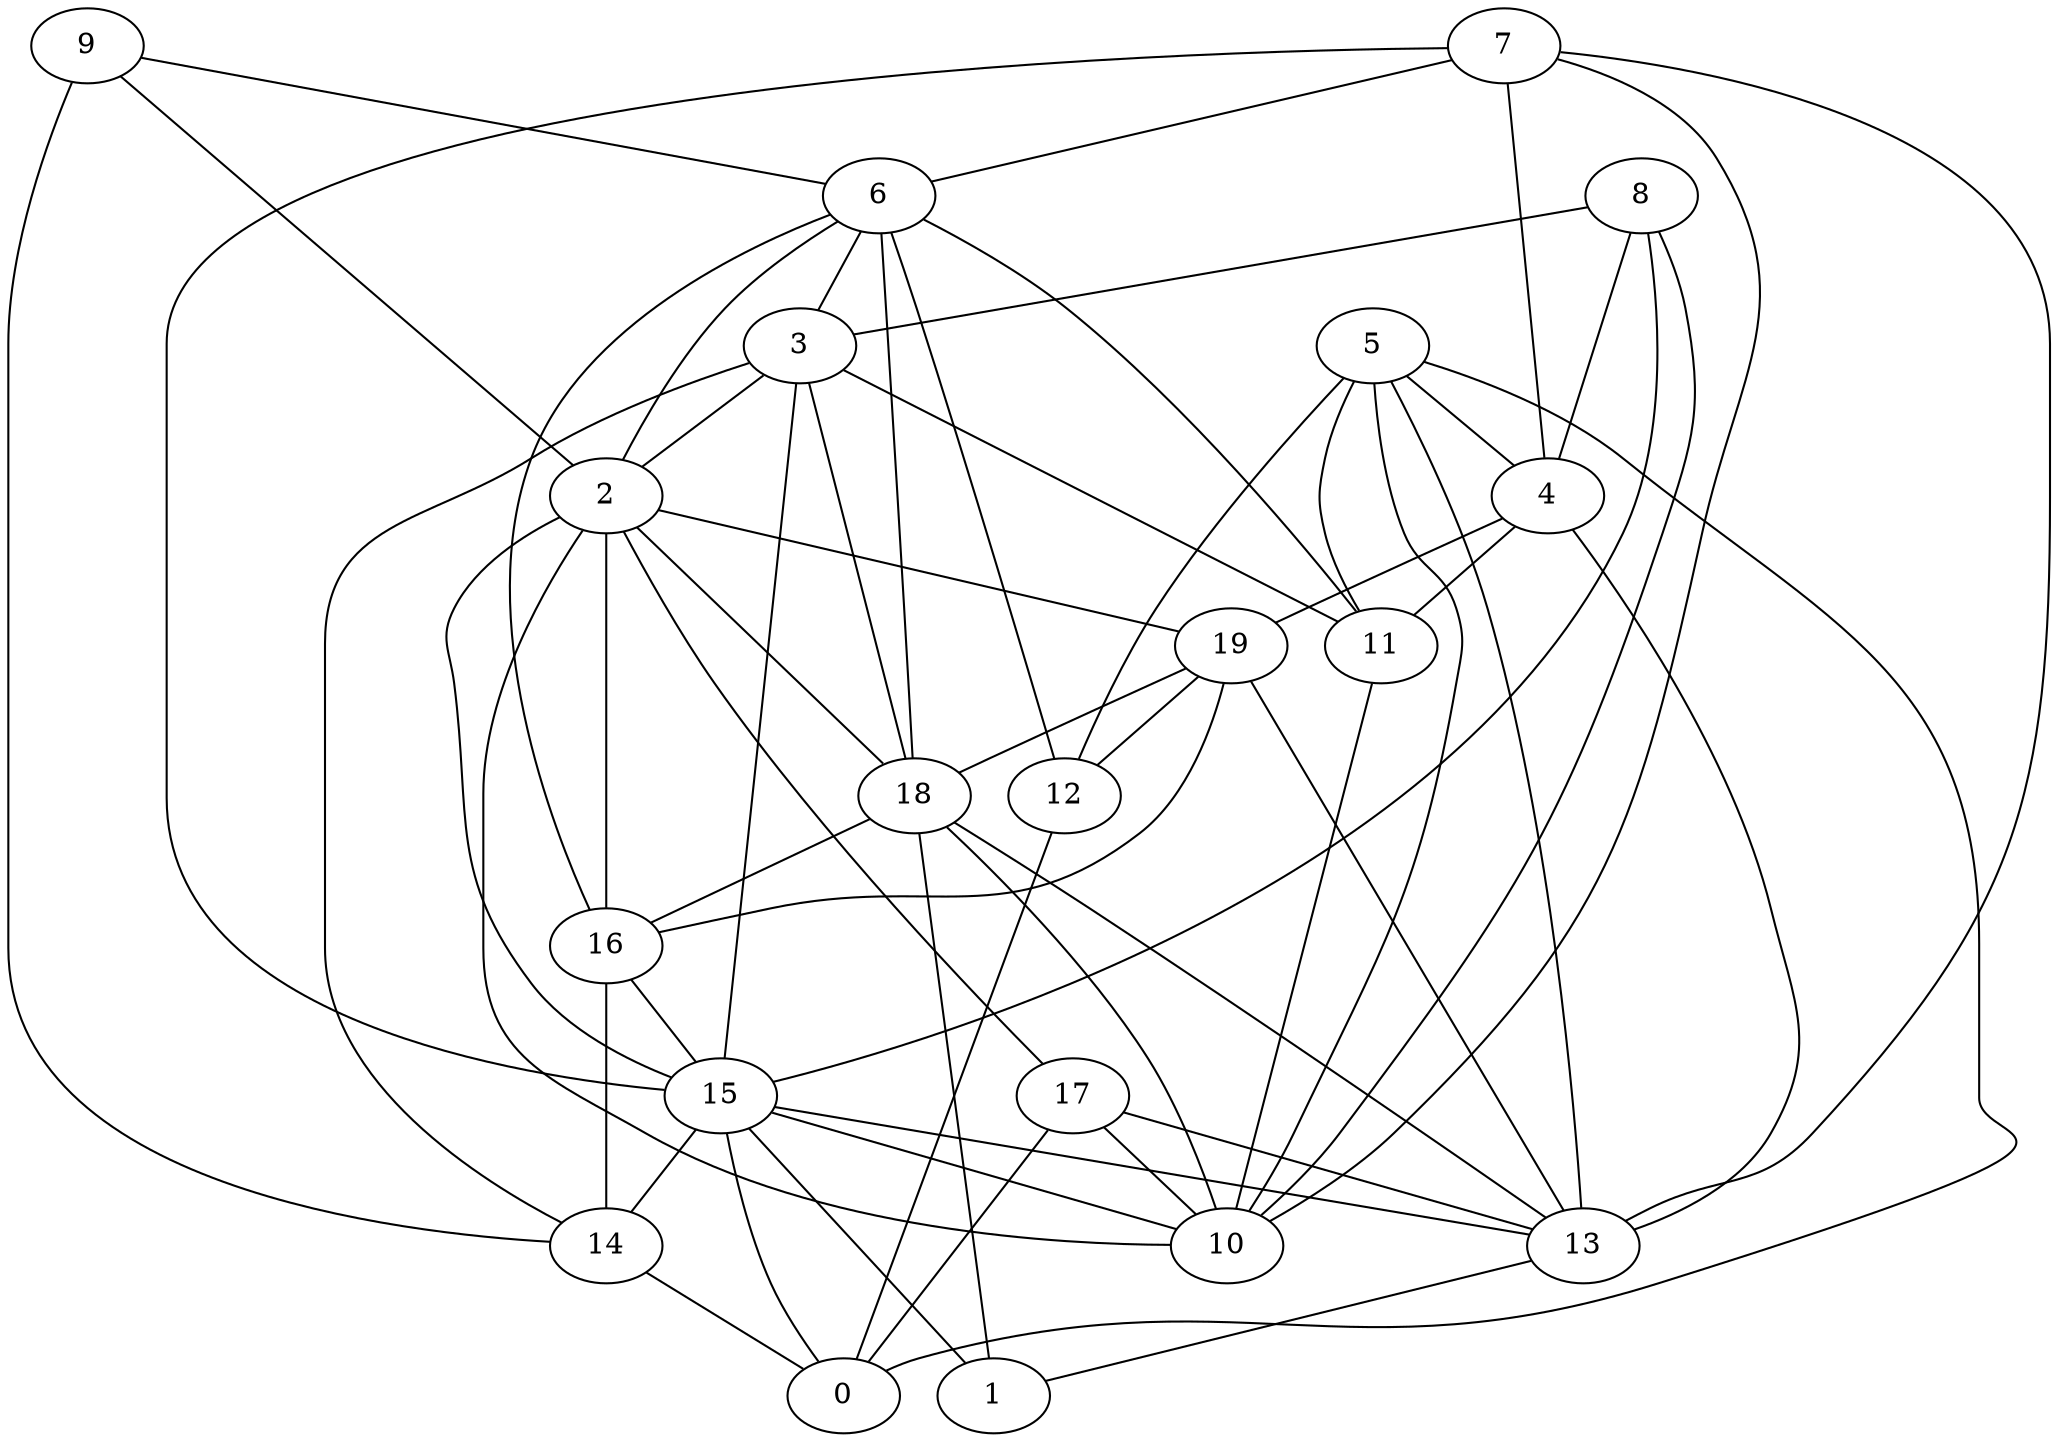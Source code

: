 digraph GG_graph {

subgraph G_graph {
edge [color = black]
"19" -> "12" [dir = none]
"19" -> "13" [dir = none]
"19" -> "18" [dir = none]
"6" -> "3" [dir = none]
"6" -> "2" [dir = none]
"2" -> "16" [dir = none]
"2" -> "19" [dir = none]
"2" -> "18" [dir = none]
"2" -> "15" [dir = none]
"2" -> "10" [dir = none]
"4" -> "11" [dir = none]
"4" -> "19" [dir = none]
"8" -> "15" [dir = none]
"8" -> "10" [dir = none]
"8" -> "4" [dir = none]
"3" -> "2" [dir = none]
"3" -> "18" [dir = none]
"16" -> "15" [dir = none]
"14" -> "0" [dir = none]
"9" -> "2" [dir = none]
"9" -> "6" [dir = none]
"9" -> "14" [dir = none]
"5" -> "4" [dir = none]
"5" -> "13" [dir = none]
"5" -> "12" [dir = none]
"11" -> "10" [dir = none]
"18" -> "13" [dir = none]
"18" -> "16" [dir = none]
"18" -> "1" [dir = none]
"17" -> "10" [dir = none]
"17" -> "13" [dir = none]
"7" -> "10" [dir = none]
"7" -> "15" [dir = none]
"7" -> "13" [dir = none]
"13" -> "1" [dir = none]
"15" -> "14" [dir = none]
"15" -> "1" [dir = none]
"15" -> "0" [dir = none]
"18" -> "10" [dir = none]
"5" -> "10" [dir = none]
"7" -> "6" [dir = none]
"6" -> "16" [dir = none]
"6" -> "11" [dir = none]
"4" -> "13" [dir = none]
"16" -> "14" [dir = none]
"3" -> "15" [dir = none]
"3" -> "11" [dir = none]
"8" -> "3" [dir = none]
"5" -> "11" [dir = none]
"15" -> "10" [dir = none]
"7" -> "4" [dir = none]
"2" -> "17" [dir = none]
"12" -> "0" [dir = none]
"19" -> "16" [dir = none]
"6" -> "12" [dir = none]
"15" -> "13" [dir = none]
"6" -> "18" [dir = none]
"5" -> "0" [dir = none]
"17" -> "0" [dir = none]
"3" -> "14" [dir = none]
}

}
